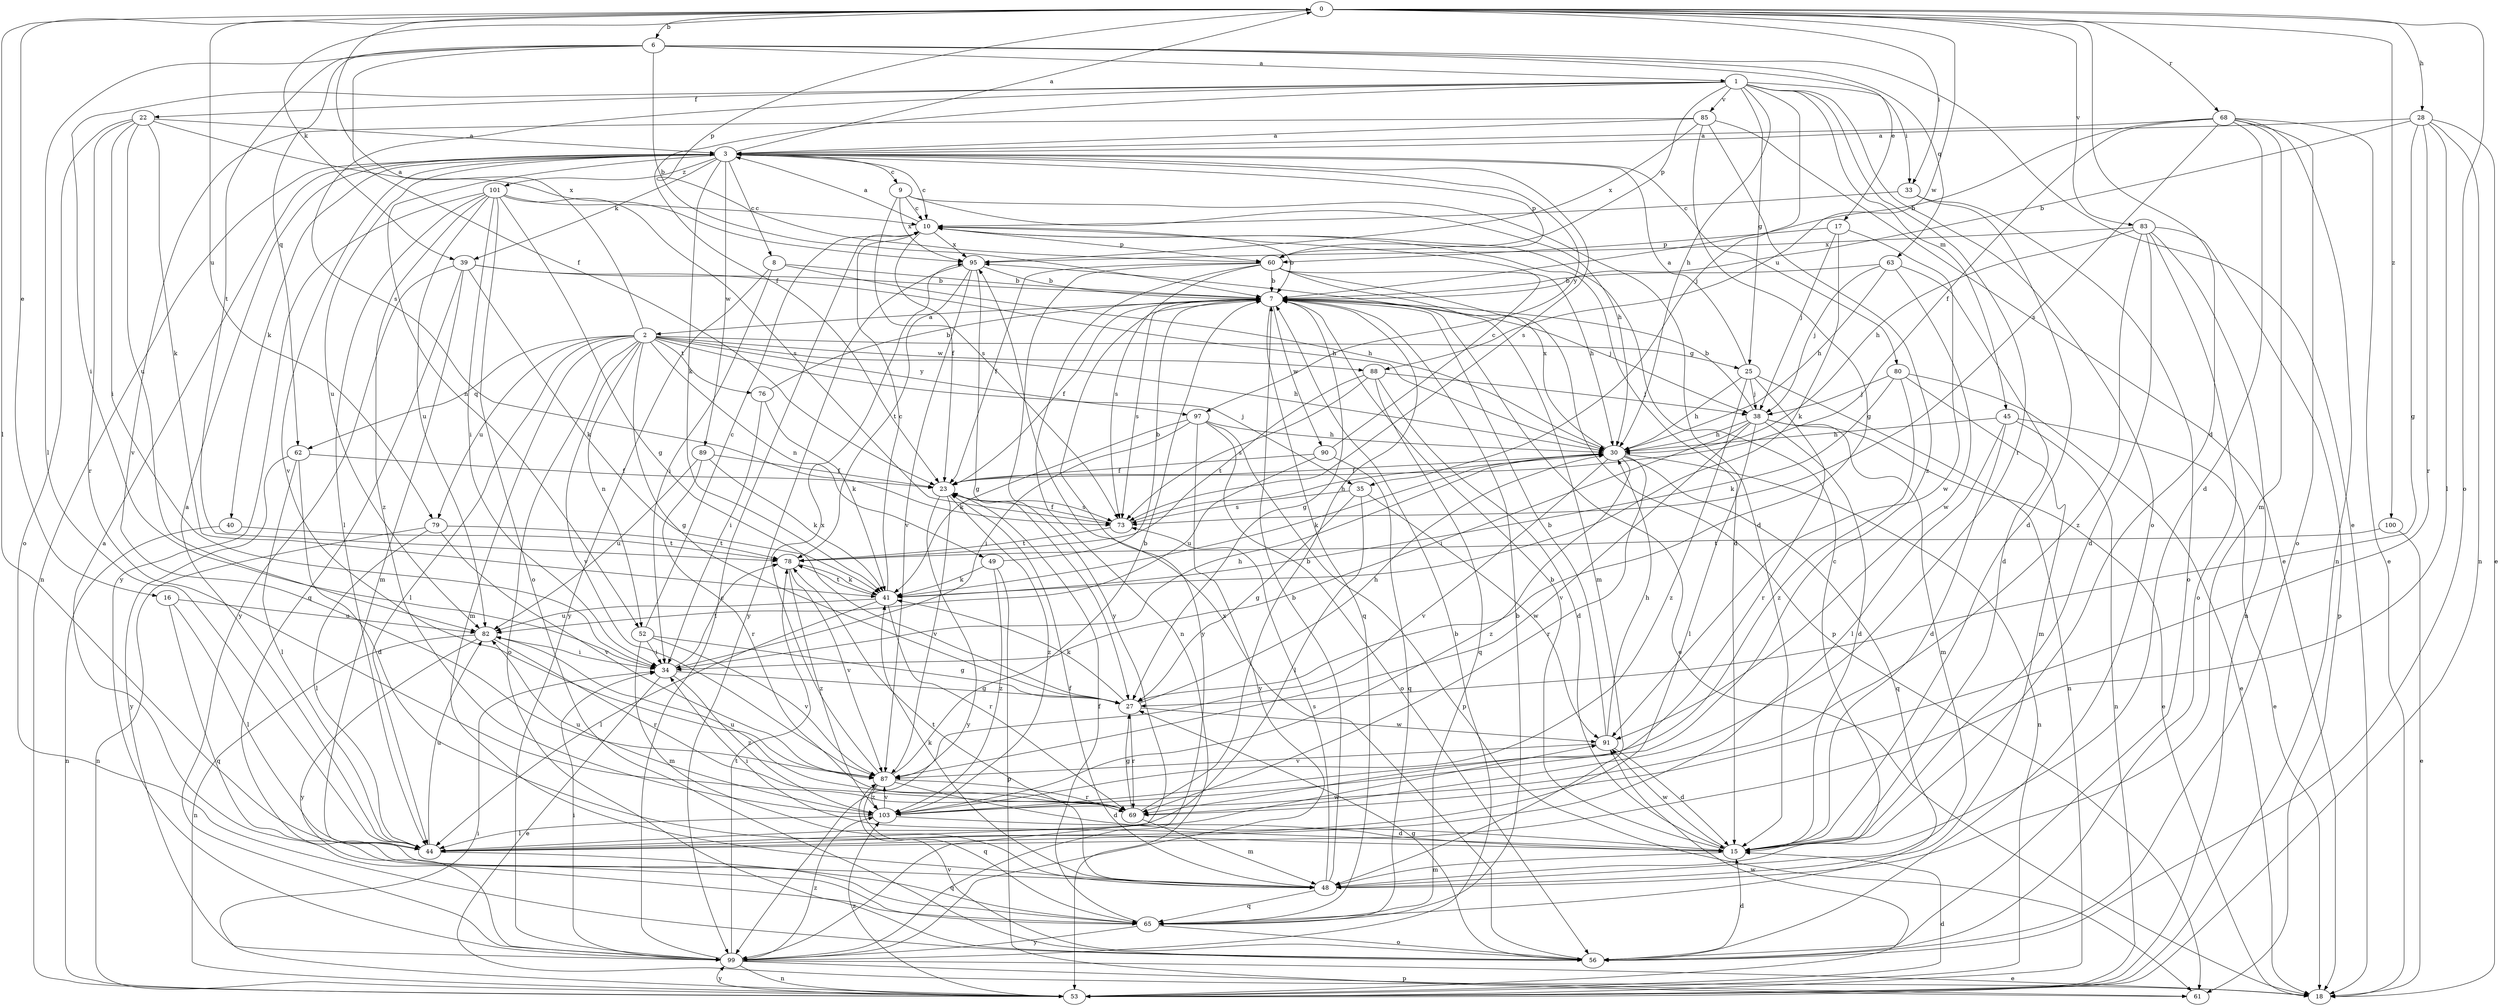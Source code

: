 strict digraph  {
0;
1;
2;
3;
6;
7;
8;
9;
10;
15;
16;
17;
18;
22;
23;
25;
27;
28;
30;
33;
34;
35;
38;
39;
40;
41;
44;
45;
48;
49;
52;
53;
56;
60;
61;
62;
63;
65;
68;
69;
73;
76;
78;
79;
80;
82;
83;
85;
87;
88;
89;
90;
91;
95;
97;
99;
100;
101;
103;
0 -> 6  [label=b];
0 -> 15  [label=d];
0 -> 16  [label=e];
0 -> 28  [label=h];
0 -> 33  [label=i];
0 -> 39  [label=k];
0 -> 44  [label=l];
0 -> 56  [label=o];
0 -> 60  [label=p];
0 -> 68  [label=r];
0 -> 79  [label=u];
0 -> 83  [label=v];
0 -> 88  [label=w];
0 -> 100  [label=z];
1 -> 22  [label=f];
1 -> 23  [label=f];
1 -> 25  [label=g];
1 -> 30  [label=h];
1 -> 33  [label=i];
1 -> 34  [label=i];
1 -> 35  [label=j];
1 -> 45  [label=m];
1 -> 56  [label=o];
1 -> 60  [label=p];
1 -> 69  [label=r];
1 -> 73  [label=s];
1 -> 85  [label=v];
2 -> 0  [label=a];
2 -> 25  [label=g];
2 -> 27  [label=g];
2 -> 30  [label=h];
2 -> 35  [label=j];
2 -> 44  [label=l];
2 -> 48  [label=m];
2 -> 49  [label=n];
2 -> 52  [label=n];
2 -> 56  [label=o];
2 -> 62  [label=q];
2 -> 76  [label=t];
2 -> 79  [label=u];
2 -> 87  [label=v];
2 -> 88  [label=w];
2 -> 97  [label=y];
3 -> 0  [label=a];
3 -> 8  [label=c];
3 -> 9  [label=c];
3 -> 10  [label=c];
3 -> 39  [label=k];
3 -> 40  [label=k];
3 -> 41  [label=k];
3 -> 52  [label=n];
3 -> 53  [label=n];
3 -> 60  [label=p];
3 -> 73  [label=s];
3 -> 80  [label=u];
3 -> 82  [label=u];
3 -> 87  [label=v];
3 -> 89  [label=w];
3 -> 97  [label=y];
3 -> 101  [label=z];
6 -> 1  [label=a];
6 -> 7  [label=b];
6 -> 17  [label=e];
6 -> 18  [label=e];
6 -> 23  [label=f];
6 -> 44  [label=l];
6 -> 62  [label=q];
6 -> 63  [label=q];
6 -> 78  [label=t];
7 -> 2  [label=a];
7 -> 18  [label=e];
7 -> 23  [label=f];
7 -> 27  [label=g];
7 -> 38  [label=j];
7 -> 65  [label=q];
7 -> 73  [label=s];
7 -> 90  [label=w];
7 -> 99  [label=y];
8 -> 7  [label=b];
8 -> 30  [label=h];
8 -> 34  [label=i];
8 -> 99  [label=y];
9 -> 10  [label=c];
9 -> 15  [label=d];
9 -> 30  [label=h];
9 -> 73  [label=s];
9 -> 95  [label=x];
10 -> 3  [label=a];
10 -> 7  [label=b];
10 -> 15  [label=d];
10 -> 23  [label=f];
10 -> 60  [label=p];
10 -> 95  [label=x];
15 -> 7  [label=b];
15 -> 34  [label=i];
15 -> 48  [label=m];
15 -> 91  [label=w];
16 -> 44  [label=l];
16 -> 65  [label=q];
16 -> 82  [label=u];
17 -> 38  [label=j];
17 -> 41  [label=k];
17 -> 60  [label=p];
17 -> 91  [label=w];
22 -> 3  [label=a];
22 -> 34  [label=i];
22 -> 41  [label=k];
22 -> 56  [label=o];
22 -> 69  [label=r];
22 -> 82  [label=u];
22 -> 95  [label=x];
23 -> 73  [label=s];
23 -> 87  [label=v];
23 -> 99  [label=y];
23 -> 103  [label=z];
25 -> 3  [label=a];
25 -> 30  [label=h];
25 -> 38  [label=j];
25 -> 53  [label=n];
25 -> 69  [label=r];
25 -> 103  [label=z];
27 -> 30  [label=h];
27 -> 41  [label=k];
27 -> 69  [label=r];
27 -> 91  [label=w];
28 -> 3  [label=a];
28 -> 7  [label=b];
28 -> 18  [label=e];
28 -> 27  [label=g];
28 -> 44  [label=l];
28 -> 53  [label=n];
28 -> 69  [label=r];
30 -> 23  [label=f];
30 -> 41  [label=k];
30 -> 53  [label=n];
30 -> 65  [label=q];
30 -> 69  [label=r];
30 -> 87  [label=v];
30 -> 95  [label=x];
30 -> 103  [label=z];
33 -> 10  [label=c];
33 -> 15  [label=d];
33 -> 56  [label=o];
34 -> 18  [label=e];
34 -> 27  [label=g];
34 -> 30  [label=h];
34 -> 78  [label=t];
34 -> 103  [label=z];
35 -> 27  [label=g];
35 -> 44  [label=l];
35 -> 73  [label=s];
35 -> 91  [label=w];
38 -> 7  [label=b];
38 -> 15  [label=d];
38 -> 18  [label=e];
38 -> 30  [label=h];
38 -> 34  [label=i];
38 -> 44  [label=l];
38 -> 48  [label=m];
38 -> 87  [label=v];
39 -> 7  [label=b];
39 -> 30  [label=h];
39 -> 41  [label=k];
39 -> 48  [label=m];
39 -> 65  [label=q];
39 -> 99  [label=y];
40 -> 53  [label=n];
40 -> 78  [label=t];
41 -> 10  [label=c];
41 -> 44  [label=l];
41 -> 69  [label=r];
41 -> 78  [label=t];
41 -> 82  [label=u];
44 -> 3  [label=a];
44 -> 65  [label=q];
44 -> 82  [label=u];
44 -> 91  [label=w];
45 -> 15  [label=d];
45 -> 18  [label=e];
45 -> 30  [label=h];
45 -> 44  [label=l];
45 -> 53  [label=n];
48 -> 7  [label=b];
48 -> 10  [label=c];
48 -> 23  [label=f];
48 -> 41  [label=k];
48 -> 65  [label=q];
48 -> 73  [label=s];
48 -> 78  [label=t];
49 -> 7  [label=b];
49 -> 41  [label=k];
49 -> 61  [label=p];
49 -> 103  [label=z];
52 -> 10  [label=c];
52 -> 27  [label=g];
52 -> 34  [label=i];
52 -> 48  [label=m];
52 -> 87  [label=v];
53 -> 15  [label=d];
53 -> 34  [label=i];
53 -> 91  [label=w];
53 -> 99  [label=y];
53 -> 103  [label=z];
56 -> 15  [label=d];
56 -> 27  [label=g];
56 -> 87  [label=v];
56 -> 95  [label=x];
60 -> 7  [label=b];
60 -> 23  [label=f];
60 -> 30  [label=h];
60 -> 48  [label=m];
60 -> 53  [label=n];
60 -> 61  [label=p];
60 -> 73  [label=s];
60 -> 99  [label=y];
62 -> 15  [label=d];
62 -> 23  [label=f];
62 -> 44  [label=l];
62 -> 99  [label=y];
63 -> 7  [label=b];
63 -> 15  [label=d];
63 -> 30  [label=h];
63 -> 38  [label=j];
63 -> 91  [label=w];
65 -> 3  [label=a];
65 -> 7  [label=b];
65 -> 23  [label=f];
65 -> 56  [label=o];
65 -> 99  [label=y];
68 -> 3  [label=a];
68 -> 7  [label=b];
68 -> 15  [label=d];
68 -> 18  [label=e];
68 -> 23  [label=f];
68 -> 48  [label=m];
68 -> 53  [label=n];
68 -> 56  [label=o];
68 -> 73  [label=s];
69 -> 7  [label=b];
69 -> 27  [label=g];
69 -> 48  [label=m];
69 -> 82  [label=u];
73 -> 23  [label=f];
73 -> 30  [label=h];
73 -> 78  [label=t];
76 -> 7  [label=b];
76 -> 34  [label=i];
76 -> 41  [label=k];
78 -> 41  [label=k];
78 -> 87  [label=v];
78 -> 103  [label=z];
79 -> 44  [label=l];
79 -> 53  [label=n];
79 -> 78  [label=t];
79 -> 87  [label=v];
80 -> 18  [label=e];
80 -> 38  [label=j];
80 -> 41  [label=k];
80 -> 48  [label=m];
80 -> 103  [label=z];
82 -> 34  [label=i];
82 -> 53  [label=n];
82 -> 69  [label=r];
82 -> 99  [label=y];
83 -> 15  [label=d];
83 -> 30  [label=h];
83 -> 53  [label=n];
83 -> 56  [label=o];
83 -> 61  [label=p];
83 -> 95  [label=x];
83 -> 103  [label=z];
85 -> 3  [label=a];
85 -> 18  [label=e];
85 -> 27  [label=g];
85 -> 87  [label=v];
85 -> 95  [label=x];
85 -> 103  [label=z];
87 -> 7  [label=b];
87 -> 15  [label=d];
87 -> 65  [label=q];
87 -> 69  [label=r];
87 -> 95  [label=x];
87 -> 103  [label=z];
88 -> 15  [label=d];
88 -> 38  [label=j];
88 -> 65  [label=q];
88 -> 73  [label=s];
88 -> 78  [label=t];
89 -> 23  [label=f];
89 -> 41  [label=k];
89 -> 69  [label=r];
89 -> 82  [label=u];
90 -> 10  [label=c];
90 -> 23  [label=f];
90 -> 65  [label=q];
90 -> 82  [label=u];
91 -> 7  [label=b];
91 -> 15  [label=d];
91 -> 30  [label=h];
91 -> 87  [label=v];
95 -> 7  [label=b];
95 -> 27  [label=g];
95 -> 78  [label=t];
95 -> 87  [label=v];
95 -> 99  [label=y];
97 -> 30  [label=h];
97 -> 34  [label=i];
97 -> 41  [label=k];
97 -> 56  [label=o];
97 -> 61  [label=p];
97 -> 99  [label=y];
99 -> 7  [label=b];
99 -> 10  [label=c];
99 -> 18  [label=e];
99 -> 34  [label=i];
99 -> 53  [label=n];
99 -> 61  [label=p];
99 -> 78  [label=t];
99 -> 103  [label=z];
100 -> 18  [label=e];
100 -> 78  [label=t];
101 -> 10  [label=c];
101 -> 27  [label=g];
101 -> 34  [label=i];
101 -> 44  [label=l];
101 -> 56  [label=o];
101 -> 73  [label=s];
101 -> 82  [label=u];
101 -> 99  [label=y];
101 -> 103  [label=z];
103 -> 15  [label=d];
103 -> 44  [label=l];
103 -> 82  [label=u];
103 -> 87  [label=v];
}
